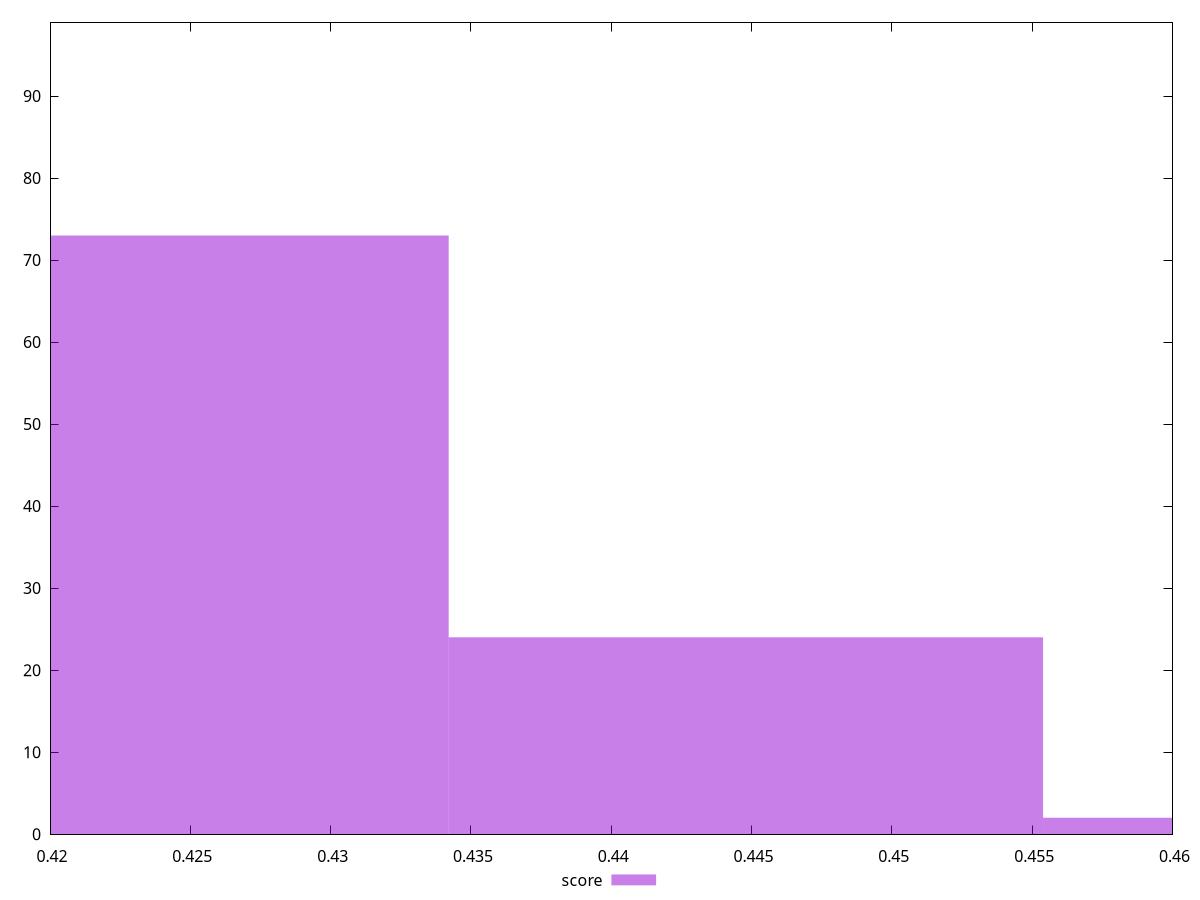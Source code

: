 reset

$score <<EOF
0.42361646000235004 73
0.4447972830024675 24
0.46597810600258505 2
EOF

set key outside below
set boxwidth 0.0211808230001175
set xrange [0.42:0.46]
set yrange [0:99]
set trange [0:99]
set style fill transparent solid 0.5 noborder
set terminal svg size 640, 490 enhanced background rgb 'white'
set output "reports/report_00030_2021-02-24T20-42-31.540Z/uses-http2/samples/card/score/histogram.svg"

plot $score title "score" with boxes

reset
